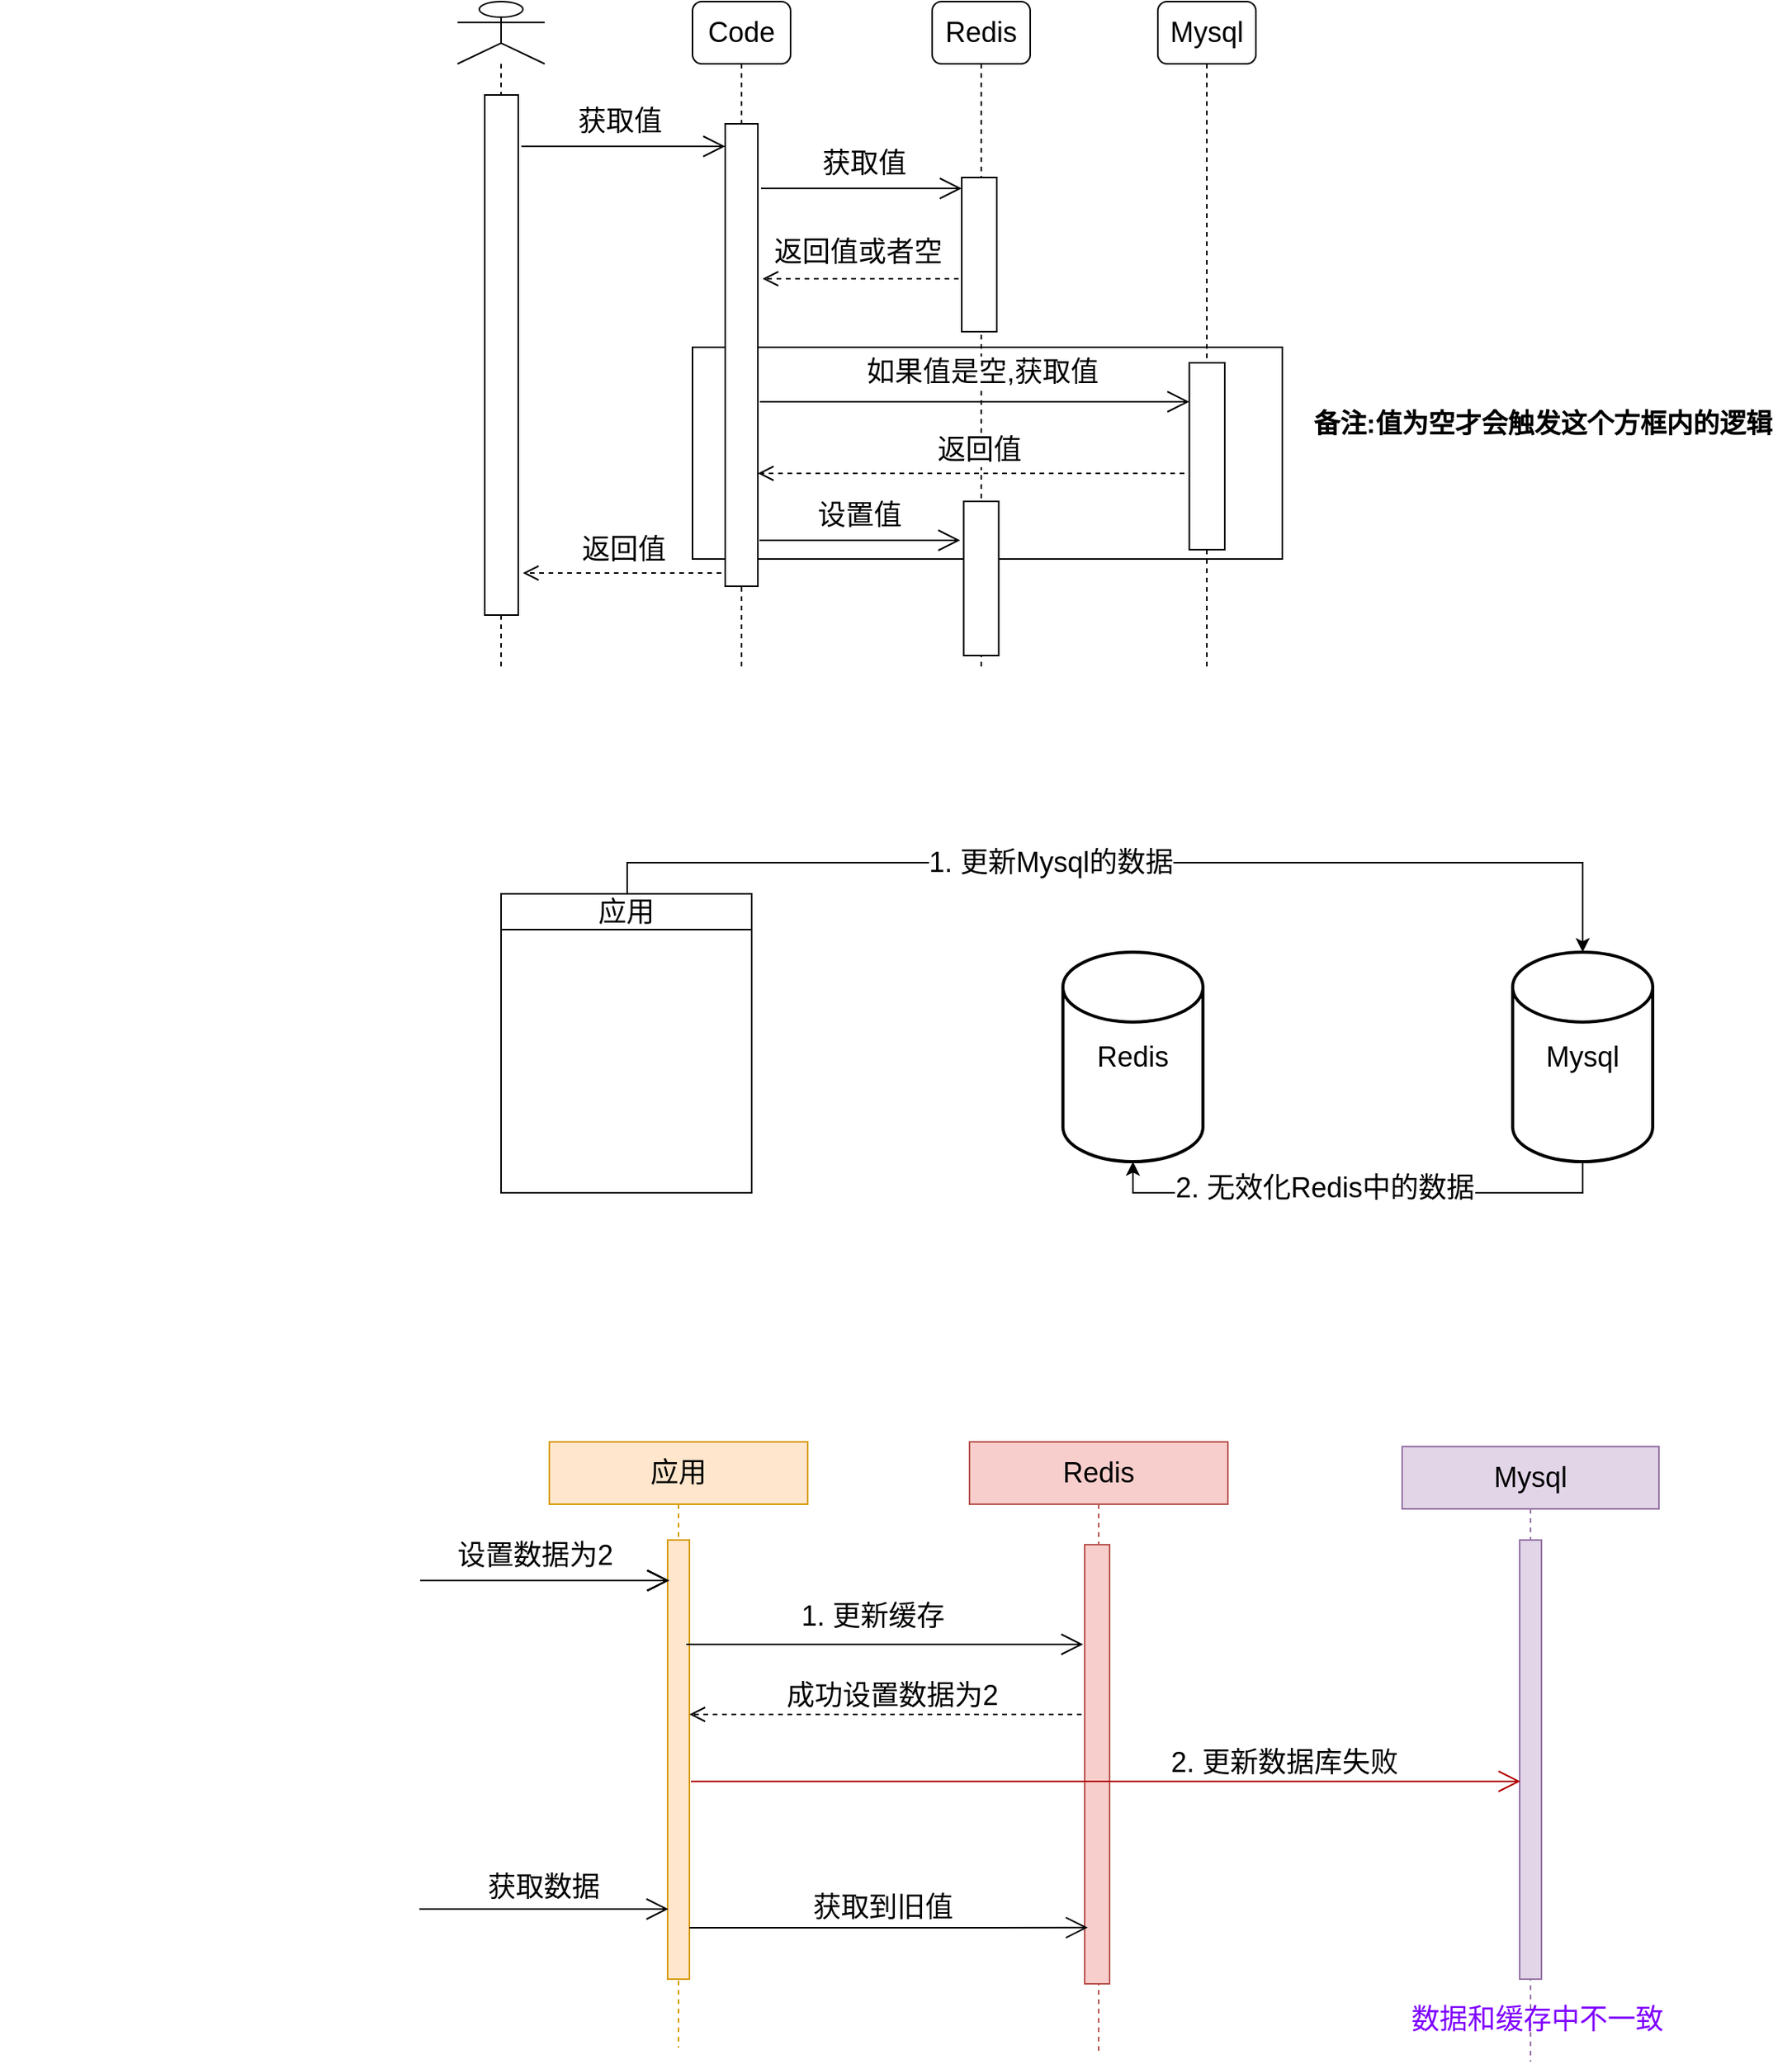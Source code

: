 <mxfile version="21.0.4" type="github">
  <diagram name="第 1 页" id="DGYAnKELaAZZ010Fq2jf">
    <mxGraphModel dx="1434" dy="708" grid="0" gridSize="10" guides="1" tooltips="1" connect="1" arrows="1" fold="1" page="1" pageScale="1" pageWidth="1654" pageHeight="2336" math="0" shadow="0">
      <root>
        <mxCell id="0" />
        <mxCell id="1" parent="0" />
        <mxCell id="Mmfen2wpMoASSCn0fSeZ-39" value="" style="rounded=0;whiteSpace=wrap;html=1;textOpacity=0;" parent="1" vertex="1">
          <mxGeometry x="252" y="315" width="379" height="136" as="geometry" />
        </mxCell>
        <mxCell id="Mmfen2wpMoASSCn0fSeZ-1" value="Code" style="shape=umlLifeline;perimeter=lifelinePerimeter;whiteSpace=wrap;html=1;container=1;dropTarget=0;collapsible=0;recursiveResize=0;outlineConnect=0;portConstraint=eastwest;newEdgeStyle={&quot;edgeStyle&quot;:&quot;elbowEdgeStyle&quot;,&quot;elbow&quot;:&quot;vertical&quot;,&quot;curved&quot;:0,&quot;rounded&quot;:0};rounded=1;horizontal=1;fontSize=18;" parent="1" vertex="1">
          <mxGeometry x="252" y="93" width="63" height="429" as="geometry" />
        </mxCell>
        <mxCell id="Mmfen2wpMoASSCn0fSeZ-9" value="" style="html=1;points=[];perimeter=orthogonalPerimeter;outlineConnect=0;targetShapes=umlLifeline;portConstraint=eastwest;newEdgeStyle={&quot;edgeStyle&quot;:&quot;elbowEdgeStyle&quot;,&quot;elbow&quot;:&quot;vertical&quot;,&quot;curved&quot;:0,&quot;rounded&quot;:0};rounded=0;" parent="Mmfen2wpMoASSCn0fSeZ-1" vertex="1">
          <mxGeometry x="21" y="78.5" width="21" height="297" as="geometry" />
        </mxCell>
        <mxCell id="Mmfen2wpMoASSCn0fSeZ-6" value="Redis" style="shape=umlLifeline;perimeter=lifelinePerimeter;whiteSpace=wrap;html=1;container=1;dropTarget=0;collapsible=0;recursiveResize=0;outlineConnect=0;portConstraint=eastwest;newEdgeStyle={&quot;edgeStyle&quot;:&quot;elbowEdgeStyle&quot;,&quot;elbow&quot;:&quot;vertical&quot;,&quot;curved&quot;:0,&quot;rounded&quot;:0};rounded=1;horizontal=1;fontSize=18;" parent="1" vertex="1">
          <mxGeometry x="406" y="93" width="63" height="429" as="geometry" />
        </mxCell>
        <mxCell id="Mmfen2wpMoASSCn0fSeZ-14" value="" style="html=1;points=[];perimeter=orthogonalPerimeter;outlineConnect=0;targetShapes=umlLifeline;portConstraint=eastwest;newEdgeStyle={&quot;edgeStyle&quot;:&quot;elbowEdgeStyle&quot;,&quot;elbow&quot;:&quot;vertical&quot;,&quot;curved&quot;:0,&quot;rounded&quot;:0};rounded=0;" parent="Mmfen2wpMoASSCn0fSeZ-6" vertex="1">
          <mxGeometry x="19" y="113" width="22.5" height="99" as="geometry" />
        </mxCell>
        <mxCell id="Mmfen2wpMoASSCn0fSeZ-31" value="" style="html=1;points=[];perimeter=orthogonalPerimeter;outlineConnect=0;targetShapes=umlLifeline;portConstraint=eastwest;newEdgeStyle={&quot;edgeStyle&quot;:&quot;elbowEdgeStyle&quot;,&quot;elbow&quot;:&quot;vertical&quot;,&quot;curved&quot;:0,&quot;rounded&quot;:0};rounded=0;" parent="Mmfen2wpMoASSCn0fSeZ-6" vertex="1">
          <mxGeometry x="20.25" y="321" width="22.5" height="99" as="geometry" />
        </mxCell>
        <mxCell id="Mmfen2wpMoASSCn0fSeZ-7" value="Mysql" style="shape=umlLifeline;perimeter=lifelinePerimeter;whiteSpace=wrap;html=1;container=1;dropTarget=0;collapsible=0;recursiveResize=0;outlineConnect=0;portConstraint=eastwest;newEdgeStyle={&quot;edgeStyle&quot;:&quot;elbowEdgeStyle&quot;,&quot;elbow&quot;:&quot;vertical&quot;,&quot;curved&quot;:0,&quot;rounded&quot;:0};rounded=1;horizontal=1;fontSize=18;" parent="1" vertex="1">
          <mxGeometry x="551" y="93" width="63" height="429" as="geometry" />
        </mxCell>
        <mxCell id="Mmfen2wpMoASSCn0fSeZ-24" value="" style="html=1;points=[];perimeter=orthogonalPerimeter;outlineConnect=0;targetShapes=umlLifeline;portConstraint=eastwest;newEdgeStyle={&quot;edgeStyle&quot;:&quot;elbowEdgeStyle&quot;,&quot;elbow&quot;:&quot;vertical&quot;,&quot;curved&quot;:0,&quot;rounded&quot;:0};rounded=0;" parent="Mmfen2wpMoASSCn0fSeZ-7" vertex="1">
          <mxGeometry x="20.25" y="232" width="22.75" height="120" as="geometry" />
        </mxCell>
        <mxCell id="Mmfen2wpMoASSCn0fSeZ-8" value="" style="shape=umlLifeline;perimeter=lifelinePerimeter;whiteSpace=wrap;html=1;container=1;dropTarget=0;collapsible=0;recursiveResize=0;outlineConnect=0;portConstraint=eastwest;newEdgeStyle={&quot;edgeStyle&quot;:&quot;elbowEdgeStyle&quot;,&quot;elbow&quot;:&quot;vertical&quot;,&quot;curved&quot;:0,&quot;rounded&quot;:0};participant=umlActor;" parent="1" vertex="1">
          <mxGeometry x="101" y="93" width="56" height="429" as="geometry" />
        </mxCell>
        <mxCell id="Mmfen2wpMoASSCn0fSeZ-11" value="" style="html=1;points=[];perimeter=orthogonalPerimeter;outlineConnect=0;targetShapes=umlLifeline;portConstraint=eastwest;newEdgeStyle={&quot;edgeStyle&quot;:&quot;elbowEdgeStyle&quot;,&quot;elbow&quot;:&quot;vertical&quot;,&quot;curved&quot;:0,&quot;rounded&quot;:0};rounded=0;" parent="Mmfen2wpMoASSCn0fSeZ-8" vertex="1">
          <mxGeometry x="17.5" y="60" width="21.5" height="334" as="geometry" />
        </mxCell>
        <mxCell id="Mmfen2wpMoASSCn0fSeZ-12" value="" style="endArrow=open;endFill=1;endSize=12;html=1;rounded=0;startSize=12;" parent="1" edge="1" target="Mmfen2wpMoASSCn0fSeZ-9">
          <mxGeometry width="160" relative="1" as="geometry">
            <mxPoint x="142" y="186" as="sourcePoint" />
            <mxPoint x="272" y="186" as="targetPoint" />
          </mxGeometry>
        </mxCell>
        <mxCell id="Mmfen2wpMoASSCn0fSeZ-13" value="获取值" style="edgeLabel;html=1;align=center;verticalAlign=middle;resizable=0;points=[];fontSize=18;" parent="Mmfen2wpMoASSCn0fSeZ-12" vertex="1" connectable="0">
          <mxGeometry relative="1" as="geometry">
            <mxPoint x="-3" y="-16" as="offset" />
          </mxGeometry>
        </mxCell>
        <mxCell id="Mmfen2wpMoASSCn0fSeZ-15" value="返回值或者空" style="edgeLabel;html=1;align=center;verticalAlign=middle;resizable=0;points=[];fontSize=18;" parent="1" vertex="1" connectable="0">
          <mxGeometry x="-192.998" y="204.0" as="geometry">
            <mxPoint x="551" y="50" as="offset" />
          </mxGeometry>
        </mxCell>
        <mxCell id="Mmfen2wpMoASSCn0fSeZ-16" value="" style="endArrow=open;endFill=1;endSize=12;html=1;rounded=0;" parent="1" edge="1" target="Mmfen2wpMoASSCn0fSeZ-14">
          <mxGeometry width="160" relative="1" as="geometry">
            <mxPoint x="296" y="213" as="sourcePoint" />
            <mxPoint x="426" y="213" as="targetPoint" />
            <Array as="points">
              <mxPoint x="365" y="213" />
            </Array>
          </mxGeometry>
        </mxCell>
        <mxCell id="Mmfen2wpMoASSCn0fSeZ-17" value="获取值" style="edgeLabel;html=1;align=center;verticalAlign=middle;resizable=0;points=[];fontSize=18;" parent="Mmfen2wpMoASSCn0fSeZ-16" vertex="1" connectable="0">
          <mxGeometry relative="1" as="geometry">
            <mxPoint x="1" y="-16" as="offset" />
          </mxGeometry>
        </mxCell>
        <mxCell id="Mmfen2wpMoASSCn0fSeZ-22" value="" style="html=1;verticalAlign=bottom;endArrow=open;dashed=1;endSize=8;edgeStyle=elbowEdgeStyle;elbow=vertical;curved=0;rounded=0;" parent="1" edge="1">
          <mxGeometry x="-0.857" y="-13" relative="1" as="geometry">
            <mxPoint x="423" y="271" as="sourcePoint" />
            <mxPoint x="297" y="271" as="targetPoint" />
            <Array as="points">
              <mxPoint x="350" y="271" />
            </Array>
            <mxPoint as="offset" />
          </mxGeometry>
        </mxCell>
        <mxCell id="Mmfen2wpMoASSCn0fSeZ-26" value="" style="endArrow=open;endFill=1;endSize=12;html=1;rounded=0;" parent="1" edge="1" target="Mmfen2wpMoASSCn0fSeZ-24">
          <mxGeometry width="160" relative="1" as="geometry">
            <mxPoint x="295.25" y="350" as="sourcePoint" />
            <mxPoint x="571.25" y="350" as="targetPoint" />
          </mxGeometry>
        </mxCell>
        <mxCell id="Mmfen2wpMoASSCn0fSeZ-27" value="如果值是空,获取值" style="edgeLabel;html=1;align=center;verticalAlign=middle;resizable=0;points=[];fontSize=18;" parent="Mmfen2wpMoASSCn0fSeZ-26" vertex="1" connectable="0">
          <mxGeometry relative="1" as="geometry">
            <mxPoint x="4" y="-19" as="offset" />
          </mxGeometry>
        </mxCell>
        <mxCell id="Mmfen2wpMoASSCn0fSeZ-28" value="返回值" style="edgeLabel;html=1;align=center;verticalAlign=middle;resizable=0;points=[];fontSize=18;" parent="1" vertex="1" connectable="0">
          <mxGeometry x="-114.998" y="331.0" as="geometry">
            <mxPoint x="551" y="50" as="offset" />
          </mxGeometry>
        </mxCell>
        <mxCell id="Mmfen2wpMoASSCn0fSeZ-32" value="" style="endArrow=open;endFill=1;endSize=12;html=1;rounded=0;" parent="1" edge="1">
          <mxGeometry width="160" relative="1" as="geometry">
            <mxPoint x="295" y="439" as="sourcePoint" />
            <mxPoint x="424" y="439" as="targetPoint" />
            <Array as="points">
              <mxPoint x="372" y="439" />
            </Array>
          </mxGeometry>
        </mxCell>
        <mxCell id="Mmfen2wpMoASSCn0fSeZ-33" value="设置值" style="edgeLabel;html=1;align=center;verticalAlign=middle;resizable=0;points=[];fontSize=18;" parent="Mmfen2wpMoASSCn0fSeZ-32" vertex="1" connectable="0">
          <mxGeometry relative="1" as="geometry">
            <mxPoint x="-1" y="-16" as="offset" />
          </mxGeometry>
        </mxCell>
        <mxCell id="Mmfen2wpMoASSCn0fSeZ-34" value="" style="html=1;verticalAlign=bottom;endArrow=open;dashed=1;endSize=8;edgeStyle=elbowEdgeStyle;elbow=vertical;curved=0;rounded=0;" parent="1" edge="1">
          <mxGeometry relative="1" as="geometry">
            <mxPoint x="568" y="396" as="sourcePoint" />
            <mxPoint x="294" y="396" as="targetPoint" />
          </mxGeometry>
        </mxCell>
        <mxCell id="Mmfen2wpMoASSCn0fSeZ-35" value="" style="html=1;verticalAlign=bottom;endArrow=open;dashed=1;endSize=8;edgeStyle=elbowEdgeStyle;elbow=vertical;curved=0;rounded=0;" parent="1" edge="1">
          <mxGeometry relative="1" as="geometry">
            <mxPoint x="270.5" y="460" as="sourcePoint" />
            <mxPoint x="143" y="460" as="targetPoint" />
          </mxGeometry>
        </mxCell>
        <mxCell id="Mmfen2wpMoASSCn0fSeZ-36" value="&lt;span style=&quot;color: rgb(0, 0, 0); font-family: Helvetica; font-size: 18px; font-style: normal; font-variant-ligatures: normal; font-variant-caps: normal; font-weight: 400; letter-spacing: normal; orphans: 2; text-align: center; text-indent: 0px; text-transform: none; widows: 2; word-spacing: 0px; -webkit-text-stroke-width: 0px; background-color: rgb(255, 255, 255); text-decoration-thickness: initial; text-decoration-style: initial; text-decoration-color: initial; float: none; display: inline !important;&quot;&gt;返回值&lt;/span&gt;" style="text;whiteSpace=wrap;html=1;" parent="1" vertex="1">
          <mxGeometry x="179.003" y="427.997" width="82" height="44" as="geometry" />
        </mxCell>
        <mxCell id="Mmfen2wpMoASSCn0fSeZ-44" value="备注:值为空才会触发这个方框内的逻辑" style="text;html=1;strokeColor=none;fillColor=none;align=center;verticalAlign=middle;whiteSpace=wrap;rounded=0;fontStyle=1;fontSize=17;" parent="1" vertex="1">
          <mxGeometry x="640" y="321" width="317" height="88" as="geometry" />
        </mxCell>
        <mxCell id="5WdBPsdU7BJfx6AO5aML-4" style="edgeStyle=orthogonalEdgeStyle;rounded=0;orthogonalLoop=1;jettySize=auto;html=1;exitX=0.75;exitY=0;exitDx=0;exitDy=0;entryX=0.5;entryY=0;entryDx=0;entryDy=0;entryPerimeter=0;" edge="1" parent="1" source="5WdBPsdU7BJfx6AO5aML-1" target="5WdBPsdU7BJfx6AO5aML-2">
          <mxGeometry relative="1" as="geometry">
            <Array as="points">
              <mxPoint x="210" y="666" />
              <mxPoint x="210" y="646" />
              <mxPoint x="824" y="646" />
            </Array>
          </mxGeometry>
        </mxCell>
        <mxCell id="5WdBPsdU7BJfx6AO5aML-5" value="1. 更新Mysql的数据" style="edgeLabel;html=1;align=center;verticalAlign=middle;resizable=0;points=[];fontSize=18;" vertex="1" connectable="0" parent="5WdBPsdU7BJfx6AO5aML-4">
          <mxGeometry x="-0.095" relative="1" as="geometry">
            <mxPoint as="offset" />
          </mxGeometry>
        </mxCell>
        <mxCell id="5WdBPsdU7BJfx6AO5aML-1" value="应用" style="swimlane;whiteSpace=wrap;html=1;fontSize=18;fontStyle=0;" vertex="1" parent="1">
          <mxGeometry x="129" y="666" width="161" height="192" as="geometry" />
        </mxCell>
        <mxCell id="5WdBPsdU7BJfx6AO5aML-26" style="edgeStyle=orthogonalEdgeStyle;rounded=0;orthogonalLoop=1;jettySize=auto;html=1;entryX=0.5;entryY=1;entryDx=0;entryDy=0;entryPerimeter=0;" edge="1" parent="1" source="5WdBPsdU7BJfx6AO5aML-2" target="5WdBPsdU7BJfx6AO5aML-19">
          <mxGeometry relative="1" as="geometry">
            <Array as="points">
              <mxPoint x="824" y="858" />
              <mxPoint x="535" y="858" />
            </Array>
          </mxGeometry>
        </mxCell>
        <mxCell id="5WdBPsdU7BJfx6AO5aML-27" value="2. 无效化Redis中的数据" style="edgeLabel;html=1;align=center;verticalAlign=middle;resizable=0;points=[];fontSize=18;" vertex="1" connectable="0" parent="5WdBPsdU7BJfx6AO5aML-26">
          <mxGeometry x="0.131" y="-3" relative="1" as="geometry">
            <mxPoint as="offset" />
          </mxGeometry>
        </mxCell>
        <mxCell id="5WdBPsdU7BJfx6AO5aML-2" value="&lt;span style=&quot;font-size: 18px;&quot;&gt;Mysql&lt;/span&gt;" style="strokeWidth=2;html=1;shape=mxgraph.flowchart.database;whiteSpace=wrap;" vertex="1" parent="1">
          <mxGeometry x="779" y="703.5" width="90" height="134.5" as="geometry" />
        </mxCell>
        <mxCell id="5WdBPsdU7BJfx6AO5aML-19" value="&lt;span style=&quot;font-size: 18px;&quot;&gt;Redis&lt;/span&gt;" style="strokeWidth=2;html=1;shape=mxgraph.flowchart.database;whiteSpace=wrap;" vertex="1" parent="1">
          <mxGeometry x="490" y="703.5" width="90" height="134.5" as="geometry" />
        </mxCell>
        <mxCell id="5WdBPsdU7BJfx6AO5aML-28" value="&lt;font style=&quot;font-size: 18px;&quot;&gt;应用&lt;/font&gt;" style="shape=umlLifeline;perimeter=lifelinePerimeter;whiteSpace=wrap;html=1;container=1;dropTarget=0;collapsible=0;recursiveResize=0;outlineConnect=0;portConstraint=eastwest;newEdgeStyle={&quot;edgeStyle&quot;:&quot;elbowEdgeStyle&quot;,&quot;elbow&quot;:&quot;vertical&quot;,&quot;curved&quot;:0,&quot;rounded&quot;:0};fillColor=#ffe6cc;strokeColor=#d79b00;" vertex="1" parent="1">
          <mxGeometry x="160" y="1018" width="166" height="389" as="geometry" />
        </mxCell>
        <mxCell id="5WdBPsdU7BJfx6AO5aML-33" value="" style="html=1;points=[];perimeter=orthogonalPerimeter;outlineConnect=0;targetShapes=umlLifeline;portConstraint=eastwest;newEdgeStyle={&quot;edgeStyle&quot;:&quot;elbowEdgeStyle&quot;,&quot;elbow&quot;:&quot;vertical&quot;,&quot;curved&quot;:0,&quot;rounded&quot;:0};fillColor=#ffe6cc;strokeColor=#d79b00;" vertex="1" parent="5WdBPsdU7BJfx6AO5aML-28">
          <mxGeometry x="76" y="63" width="14" height="282" as="geometry" />
        </mxCell>
        <mxCell id="5WdBPsdU7BJfx6AO5aML-29" value="&lt;font style=&quot;font-size: 18px;&quot;&gt;Redis&lt;/font&gt;" style="shape=umlLifeline;perimeter=lifelinePerimeter;whiteSpace=wrap;html=1;container=1;dropTarget=0;collapsible=0;recursiveResize=0;outlineConnect=0;portConstraint=eastwest;newEdgeStyle={&quot;edgeStyle&quot;:&quot;elbowEdgeStyle&quot;,&quot;elbow&quot;:&quot;vertical&quot;,&quot;curved&quot;:0,&quot;rounded&quot;:0};fillColor=#f8cecc;strokeColor=#b85450;" vertex="1" parent="1">
          <mxGeometry x="430" y="1018" width="166" height="394" as="geometry" />
        </mxCell>
        <mxCell id="5WdBPsdU7BJfx6AO5aML-32" value="" style="html=1;points=[];perimeter=orthogonalPerimeter;outlineConnect=0;targetShapes=umlLifeline;portConstraint=eastwest;newEdgeStyle={&quot;edgeStyle&quot;:&quot;elbowEdgeStyle&quot;,&quot;elbow&quot;:&quot;vertical&quot;,&quot;curved&quot;:0,&quot;rounded&quot;:0};fillColor=#f8cecc;strokeColor=#b85450;" vertex="1" parent="5WdBPsdU7BJfx6AO5aML-29">
          <mxGeometry x="74" y="66" width="16" height="282" as="geometry" />
        </mxCell>
        <mxCell id="5WdBPsdU7BJfx6AO5aML-30" value="&lt;span style=&quot;font-size: 18px;&quot;&gt;Mysql&lt;/span&gt;" style="shape=umlLifeline;perimeter=lifelinePerimeter;whiteSpace=wrap;html=1;container=1;dropTarget=0;collapsible=0;recursiveResize=0;outlineConnect=0;portConstraint=eastwest;newEdgeStyle={&quot;edgeStyle&quot;:&quot;elbowEdgeStyle&quot;,&quot;elbow&quot;:&quot;vertical&quot;,&quot;curved&quot;:0,&quot;rounded&quot;:0};fillColor=#e1d5e7;strokeColor=#9673a6;" vertex="1" parent="1">
          <mxGeometry x="708" y="1021" width="165" height="395" as="geometry" />
        </mxCell>
        <mxCell id="5WdBPsdU7BJfx6AO5aML-34" value="" style="html=1;points=[];perimeter=orthogonalPerimeter;outlineConnect=0;targetShapes=umlLifeline;portConstraint=eastwest;newEdgeStyle={&quot;edgeStyle&quot;:&quot;elbowEdgeStyle&quot;,&quot;elbow&quot;:&quot;vertical&quot;,&quot;curved&quot;:0,&quot;rounded&quot;:0};fillColor=#e1d5e7;strokeColor=#9673a6;" vertex="1" parent="5WdBPsdU7BJfx6AO5aML-30">
          <mxGeometry x="75.5" y="60" width="14" height="282" as="geometry" />
        </mxCell>
        <mxCell id="5WdBPsdU7BJfx6AO5aML-35" value="" style="endArrow=open;endFill=1;endSize=12;html=1;rounded=0;" edge="1" parent="1">
          <mxGeometry width="160" relative="1" as="geometry">
            <mxPoint x="77" y="1107" as="sourcePoint" />
            <mxPoint x="237" y="1107" as="targetPoint" />
          </mxGeometry>
        </mxCell>
        <mxCell id="5WdBPsdU7BJfx6AO5aML-40" value="设置数据为2" style="text;html=1;strokeColor=none;fillColor=none;align=center;verticalAlign=middle;whiteSpace=wrap;rounded=0;fontSize=18;" vertex="1" parent="1">
          <mxGeometry x="91" y="1079" width="120" height="23" as="geometry" />
        </mxCell>
        <mxCell id="5WdBPsdU7BJfx6AO5aML-42" value="" style="endArrow=open;endFill=1;endSize=12;html=1;rounded=0;" edge="1" parent="1">
          <mxGeometry width="160" relative="1" as="geometry">
            <mxPoint x="248" y="1148" as="sourcePoint" />
            <mxPoint x="503" y="1148" as="targetPoint" />
          </mxGeometry>
        </mxCell>
        <mxCell id="5WdBPsdU7BJfx6AO5aML-44" value="1. 更新缓存" style="text;html=1;strokeColor=none;fillColor=none;align=center;verticalAlign=middle;whiteSpace=wrap;rounded=0;fontSize=18;" vertex="1" parent="1">
          <mxGeometry x="311" y="1120" width="114" height="20" as="geometry" />
        </mxCell>
        <mxCell id="5WdBPsdU7BJfx6AO5aML-47" value="" style="html=1;verticalAlign=bottom;endArrow=open;dashed=1;endSize=8;edgeStyle=elbowEdgeStyle;elbow=vertical;curved=0;rounded=0;" edge="1" parent="1" target="5WdBPsdU7BJfx6AO5aML-33">
          <mxGeometry relative="1" as="geometry">
            <mxPoint x="502" y="1193" as="sourcePoint" />
            <mxPoint x="254" y="1229" as="targetPoint" />
            <Array as="points">
              <mxPoint x="373" y="1193" />
              <mxPoint x="392" y="1210" />
              <mxPoint x="339" y="1229" />
            </Array>
          </mxGeometry>
        </mxCell>
        <mxCell id="5WdBPsdU7BJfx6AO5aML-49" value="成功设置数据为2" style="text;html=1;strokeColor=none;fillColor=none;align=center;verticalAlign=middle;whiteSpace=wrap;rounded=0;fontSize=18;" vertex="1" parent="1">
          <mxGeometry x="307" y="1174" width="147" height="13" as="geometry" />
        </mxCell>
        <mxCell id="5WdBPsdU7BJfx6AO5aML-50" value="" style="endArrow=open;endFill=1;endSize=12;html=1;rounded=0;fillColor=#e51400;strokeColor=#B20000;" edge="1" parent="1">
          <mxGeometry width="160" relative="1" as="geometry">
            <mxPoint x="251" y="1236" as="sourcePoint" />
            <mxPoint x="784" y="1236" as="targetPoint" />
          </mxGeometry>
        </mxCell>
        <mxCell id="5WdBPsdU7BJfx6AO5aML-52" value="2. 更新数据库失败" style="text;html=1;align=center;verticalAlign=middle;resizable=0;points=[];autosize=1;strokeColor=none;fillColor=none;fontSize=18;" vertex="1" parent="1">
          <mxGeometry x="550" y="1207" width="164" height="34" as="geometry" />
        </mxCell>
        <mxCell id="5WdBPsdU7BJfx6AO5aML-54" value="获取数据" style="text;html=1;strokeColor=none;fillColor=none;align=center;verticalAlign=middle;whiteSpace=wrap;rounded=0;fontSize=18;" vertex="1" parent="1">
          <mxGeometry x="110" y="1292" width="93" height="23" as="geometry" />
        </mxCell>
        <mxCell id="5WdBPsdU7BJfx6AO5aML-58" value="" style="endArrow=open;endFill=1;endSize=12;html=1;rounded=0;" edge="1" parent="1">
          <mxGeometry width="160" relative="1" as="geometry">
            <mxPoint x="77" y="1107" as="sourcePoint" />
            <mxPoint x="237" y="1107" as="targetPoint" />
            <Array as="points">
              <mxPoint x="158" y="1107" />
            </Array>
          </mxGeometry>
        </mxCell>
        <mxCell id="5WdBPsdU7BJfx6AO5aML-59" value="" style="endArrow=open;endFill=1;endSize=12;html=1;rounded=0;" edge="1" parent="1">
          <mxGeometry width="160" relative="1" as="geometry">
            <mxPoint x="77" y="1107" as="sourcePoint" />
            <mxPoint x="237" y="1107" as="targetPoint" />
            <Array as="points" />
          </mxGeometry>
        </mxCell>
        <mxCell id="5WdBPsdU7BJfx6AO5aML-60" value="" style="endArrow=open;endFill=1;endSize=12;html=1;rounded=0;" edge="1" parent="1">
          <mxGeometry width="160" relative="1" as="geometry">
            <mxPoint x="76.5" y="1318" as="sourcePoint" />
            <mxPoint x="236.5" y="1318" as="targetPoint" />
            <Array as="points">
              <mxPoint x="153.5" y="1318" />
            </Array>
          </mxGeometry>
        </mxCell>
        <mxCell id="5WdBPsdU7BJfx6AO5aML-62" value="" style="endArrow=open;endFill=1;endSize=12;html=1;rounded=0;entryX=0.125;entryY=0.872;entryDx=0;entryDy=0;entryPerimeter=0;" edge="1" parent="1" target="5WdBPsdU7BJfx6AO5aML-32">
          <mxGeometry width="160" relative="1" as="geometry">
            <mxPoint x="250" y="1330" as="sourcePoint" />
            <mxPoint x="501" y="1330" as="targetPoint" />
            <Array as="points">
              <mxPoint x="327" y="1330" />
            </Array>
          </mxGeometry>
        </mxCell>
        <mxCell id="5WdBPsdU7BJfx6AO5aML-66" value="获取到旧值" style="text;html=1;strokeColor=none;fillColor=none;align=center;verticalAlign=middle;whiteSpace=wrap;rounded=0;fontSize=18;" vertex="1" parent="1">
          <mxGeometry x="301" y="1310" width="147" height="13" as="geometry" />
        </mxCell>
        <mxCell id="5WdBPsdU7BJfx6AO5aML-67" value="数据和缓存中不一致" style="text;html=1;strokeColor=none;fillColor=none;align=center;verticalAlign=middle;whiteSpace=wrap;rounded=0;fontSize=18;fontColor=#7F00FF;" vertex="1" parent="1">
          <mxGeometry x="708" y="1379" width="174" height="20" as="geometry" />
        </mxCell>
      </root>
    </mxGraphModel>
  </diagram>
</mxfile>
